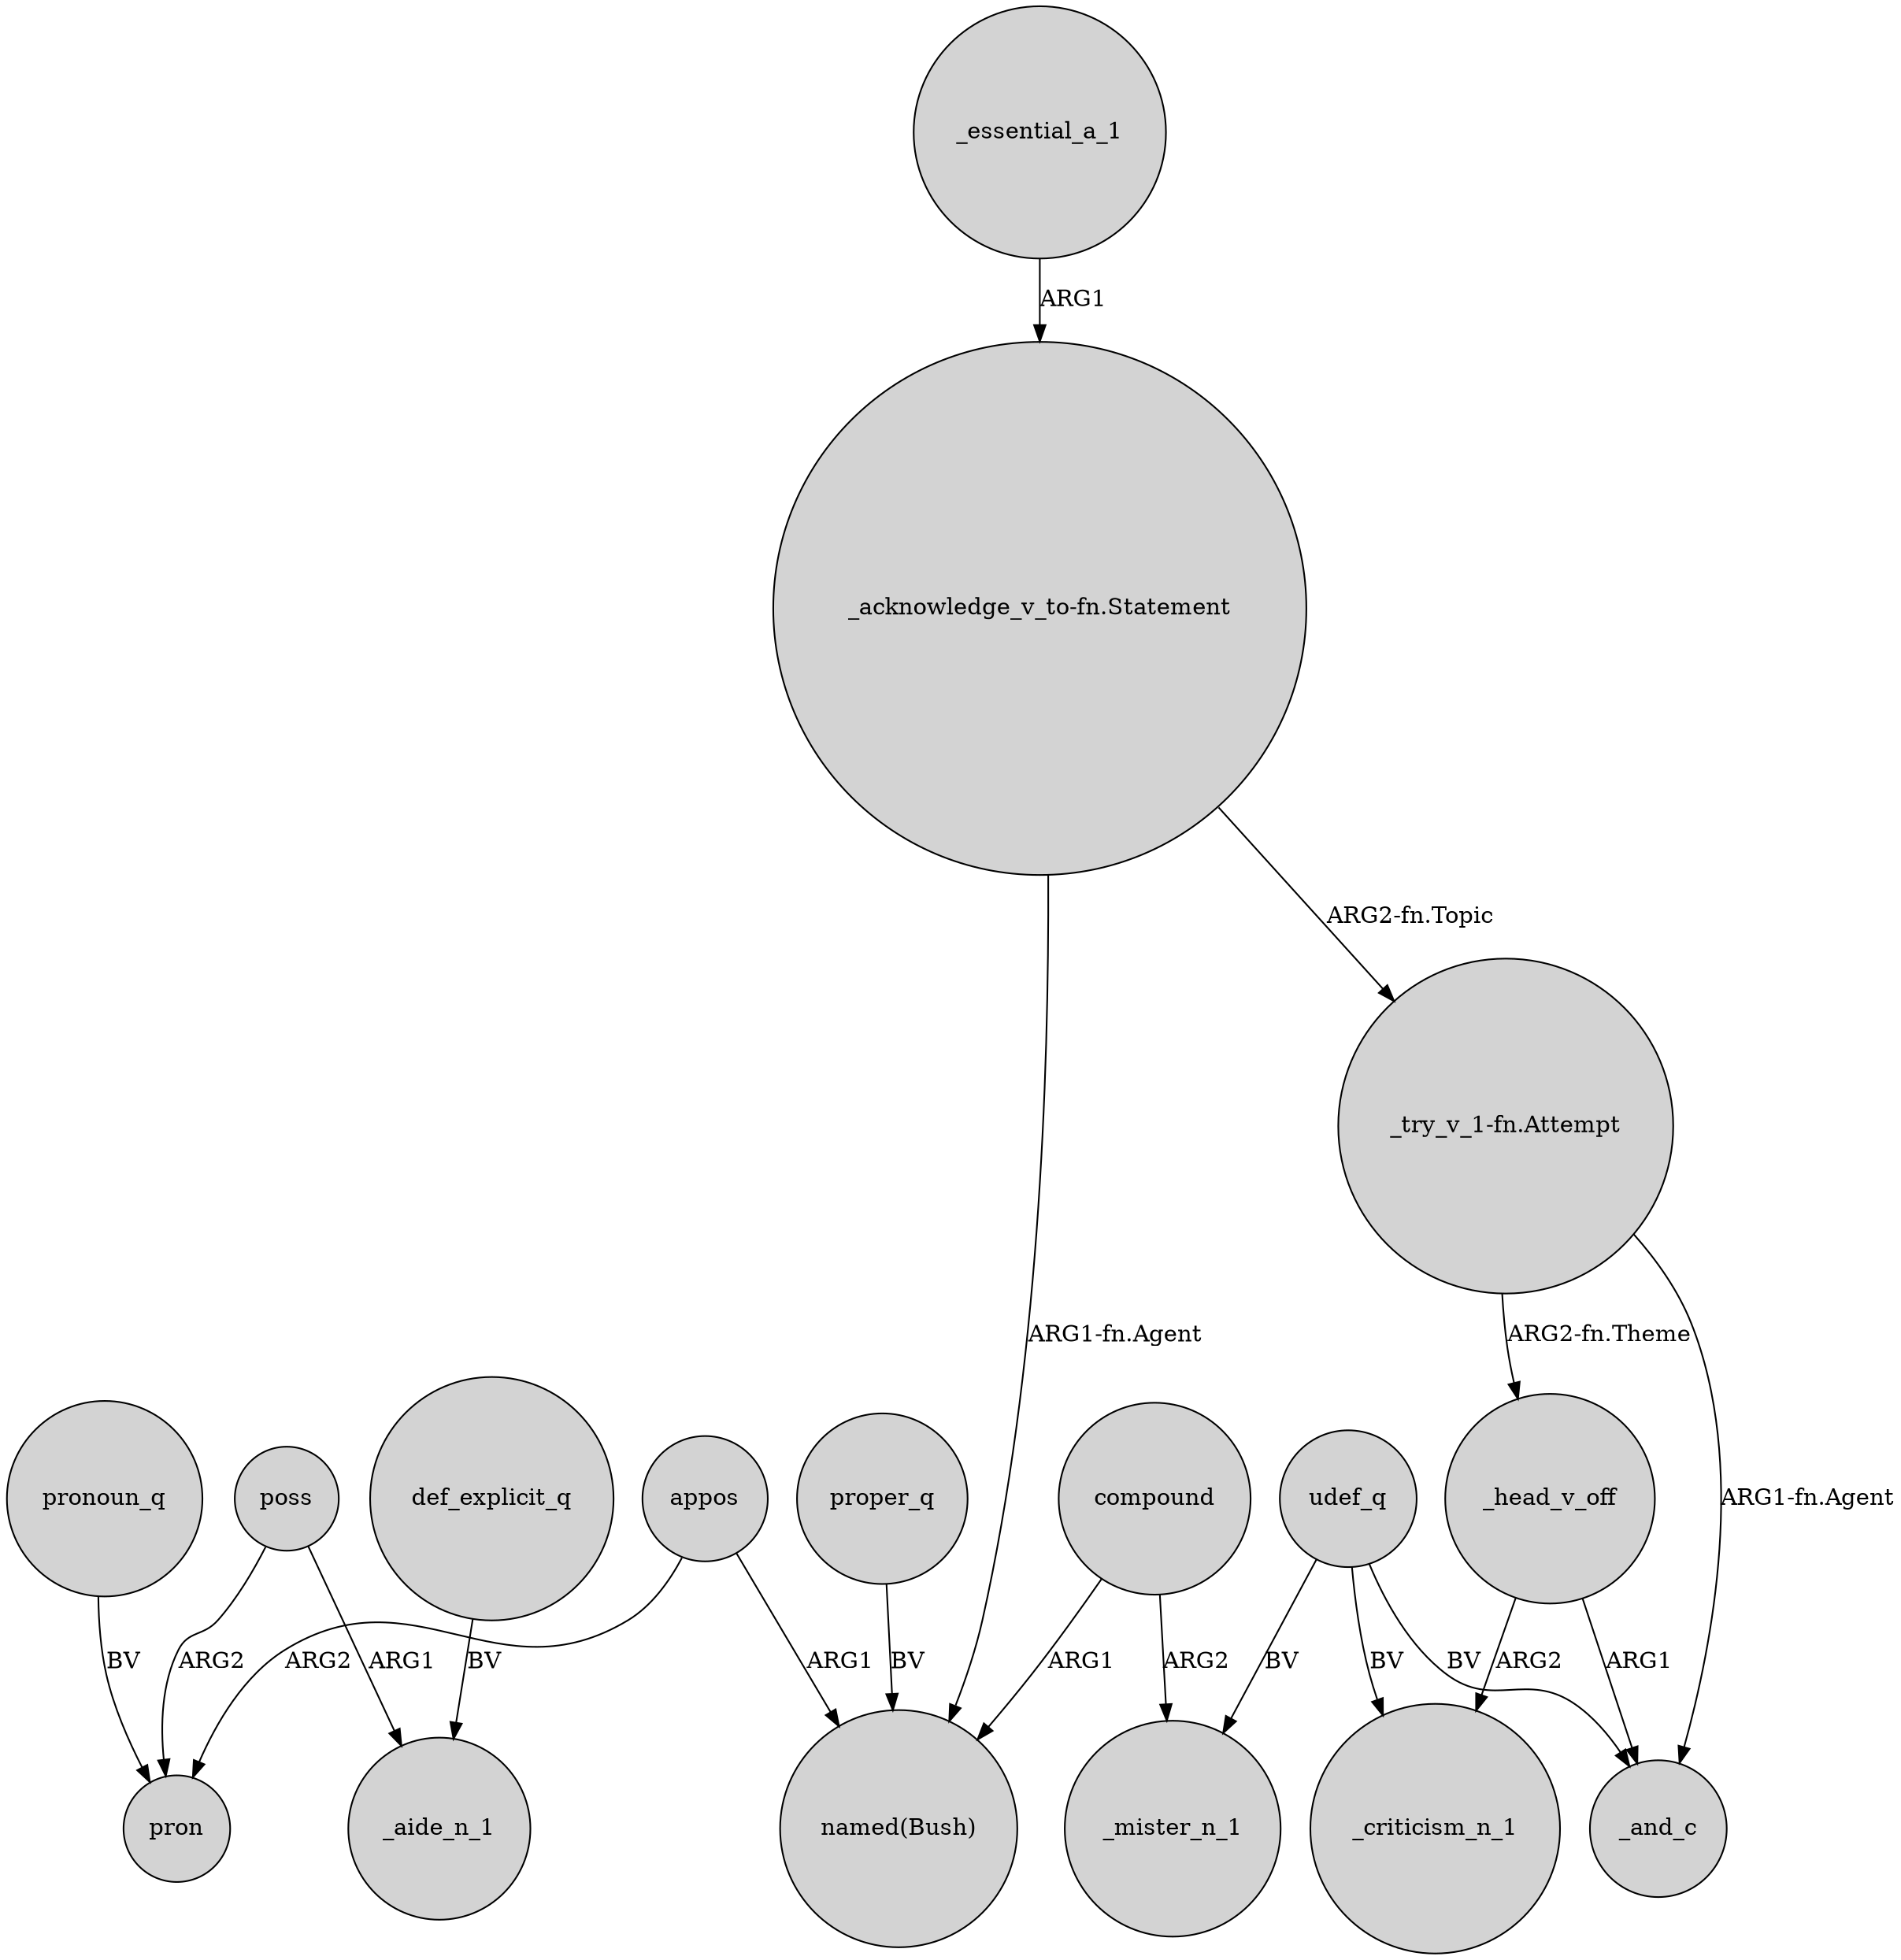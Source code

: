 digraph {
	node [shape=circle style=filled]
	appos -> pron [label=ARG2]
	poss -> pron [label=ARG2]
	"_acknowledge_v_to-fn.Statement" -> "named(Bush)" [label="ARG1-fn.Agent"]
	compound -> _mister_n_1 [label=ARG2]
	_head_v_off -> _and_c [label=ARG1]
	poss -> _aide_n_1 [label=ARG1]
	"_try_v_1-fn.Attempt" -> _head_v_off [label="ARG2-fn.Theme"]
	udef_q -> _mister_n_1 [label=BV]
	_head_v_off -> _criticism_n_1 [label=ARG2]
	"_acknowledge_v_to-fn.Statement" -> "_try_v_1-fn.Attempt" [label="ARG2-fn.Topic"]
	appos -> "named(Bush)" [label=ARG1]
	pronoun_q -> pron [label=BV]
	"_try_v_1-fn.Attempt" -> _and_c [label="ARG1-fn.Agent"]
	proper_q -> "named(Bush)" [label=BV]
	_essential_a_1 -> "_acknowledge_v_to-fn.Statement" [label=ARG1]
	def_explicit_q -> _aide_n_1 [label=BV]
	udef_q -> _and_c [label=BV]
	compound -> "named(Bush)" [label=ARG1]
	udef_q -> _criticism_n_1 [label=BV]
}
